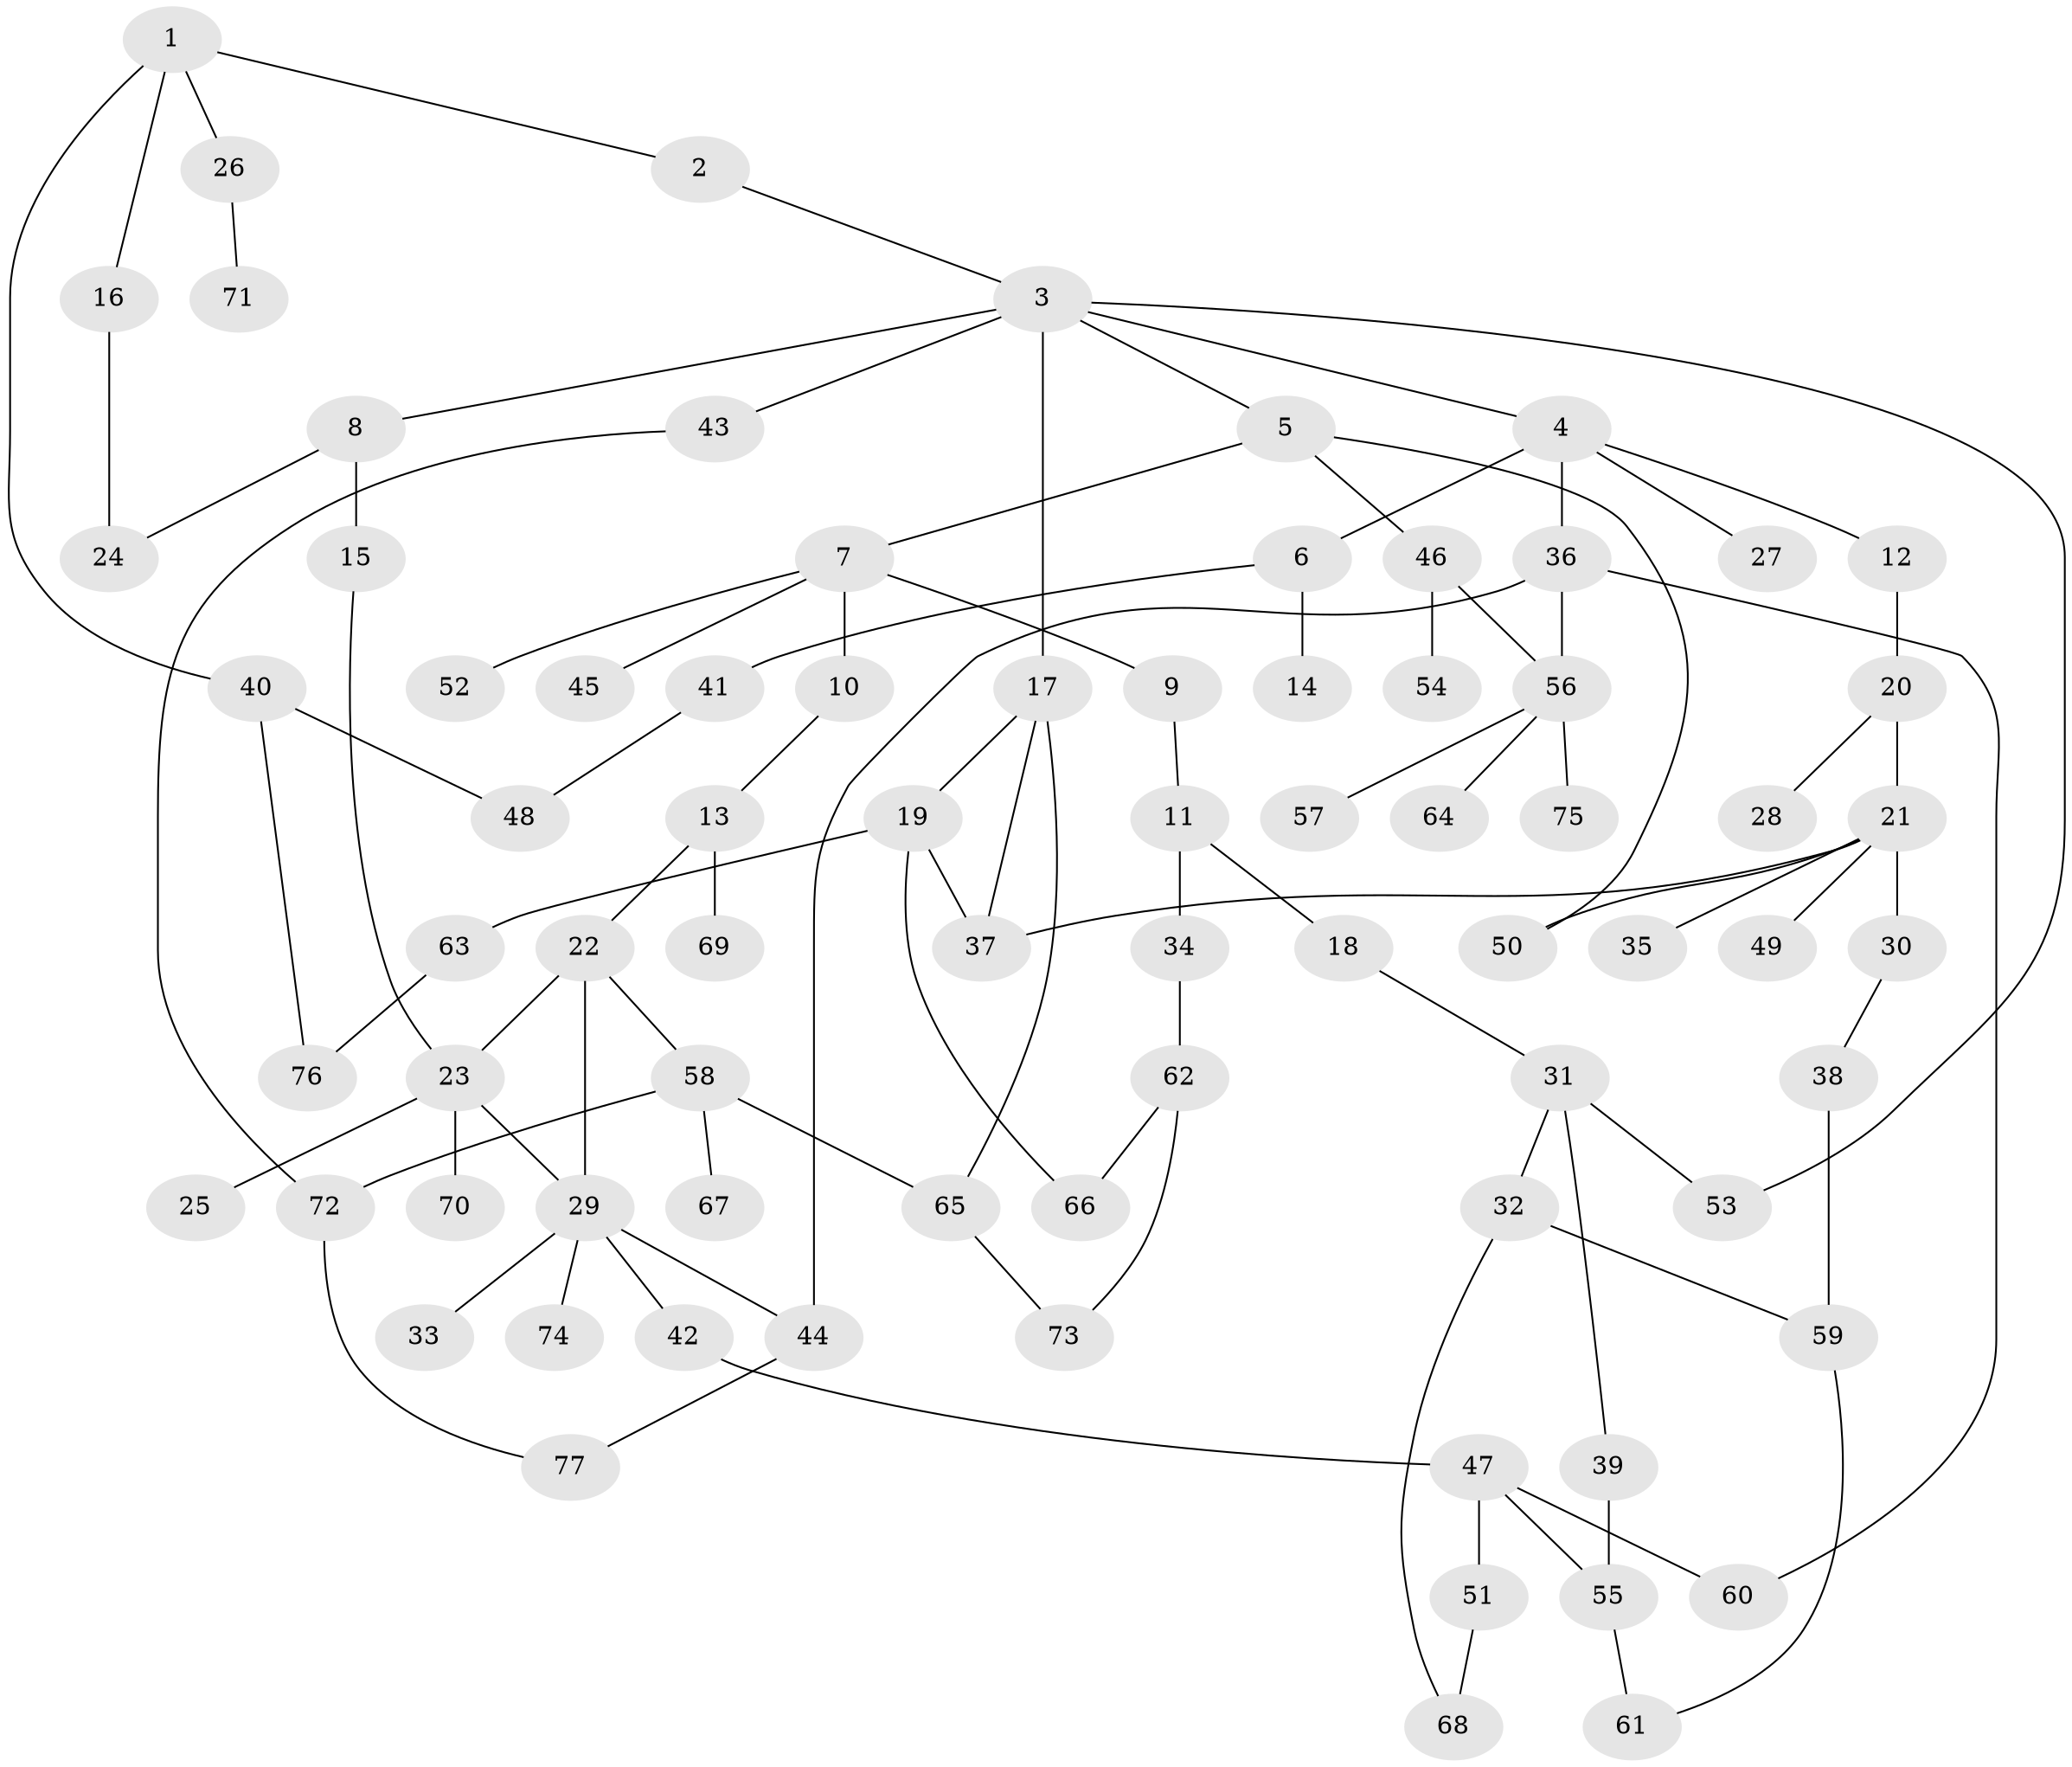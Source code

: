 // coarse degree distribution, {4: 0.14, 2: 0.28, 7: 0.04, 6: 0.02, 5: 0.08, 3: 0.18, 1: 0.26}
// Generated by graph-tools (version 1.1) at 2025/51/02/27/25 19:51:37]
// undirected, 77 vertices, 97 edges
graph export_dot {
graph [start="1"]
  node [color=gray90,style=filled];
  1;
  2;
  3;
  4;
  5;
  6;
  7;
  8;
  9;
  10;
  11;
  12;
  13;
  14;
  15;
  16;
  17;
  18;
  19;
  20;
  21;
  22;
  23;
  24;
  25;
  26;
  27;
  28;
  29;
  30;
  31;
  32;
  33;
  34;
  35;
  36;
  37;
  38;
  39;
  40;
  41;
  42;
  43;
  44;
  45;
  46;
  47;
  48;
  49;
  50;
  51;
  52;
  53;
  54;
  55;
  56;
  57;
  58;
  59;
  60;
  61;
  62;
  63;
  64;
  65;
  66;
  67;
  68;
  69;
  70;
  71;
  72;
  73;
  74;
  75;
  76;
  77;
  1 -- 2;
  1 -- 16;
  1 -- 26;
  1 -- 40;
  2 -- 3;
  3 -- 4;
  3 -- 5;
  3 -- 8;
  3 -- 17;
  3 -- 43;
  3 -- 53;
  4 -- 6;
  4 -- 12;
  4 -- 27;
  4 -- 36;
  5 -- 7;
  5 -- 46;
  5 -- 50;
  6 -- 14;
  6 -- 41;
  7 -- 9;
  7 -- 10;
  7 -- 45;
  7 -- 52;
  8 -- 15;
  8 -- 24;
  9 -- 11;
  10 -- 13;
  11 -- 18;
  11 -- 34;
  12 -- 20;
  13 -- 22;
  13 -- 69;
  15 -- 23;
  16 -- 24;
  17 -- 19;
  17 -- 65;
  17 -- 37;
  18 -- 31;
  19 -- 37;
  19 -- 63;
  19 -- 66;
  20 -- 21;
  20 -- 28;
  21 -- 30;
  21 -- 35;
  21 -- 49;
  21 -- 50;
  21 -- 37;
  22 -- 23;
  22 -- 29;
  22 -- 58;
  23 -- 25;
  23 -- 70;
  23 -- 29;
  26 -- 71;
  29 -- 33;
  29 -- 42;
  29 -- 44;
  29 -- 74;
  30 -- 38;
  31 -- 32;
  31 -- 39;
  31 -- 53;
  32 -- 59;
  32 -- 68;
  34 -- 62;
  36 -- 60;
  36 -- 44;
  36 -- 56;
  38 -- 59;
  39 -- 55;
  40 -- 48;
  40 -- 76;
  41 -- 48;
  42 -- 47;
  43 -- 72;
  44 -- 77;
  46 -- 54;
  46 -- 56;
  47 -- 51;
  47 -- 55;
  47 -- 60;
  51 -- 68;
  55 -- 61;
  56 -- 57;
  56 -- 64;
  56 -- 75;
  58 -- 67;
  58 -- 72;
  58 -- 65;
  59 -- 61;
  62 -- 66;
  62 -- 73;
  63 -- 76;
  65 -- 73;
  72 -- 77;
}

